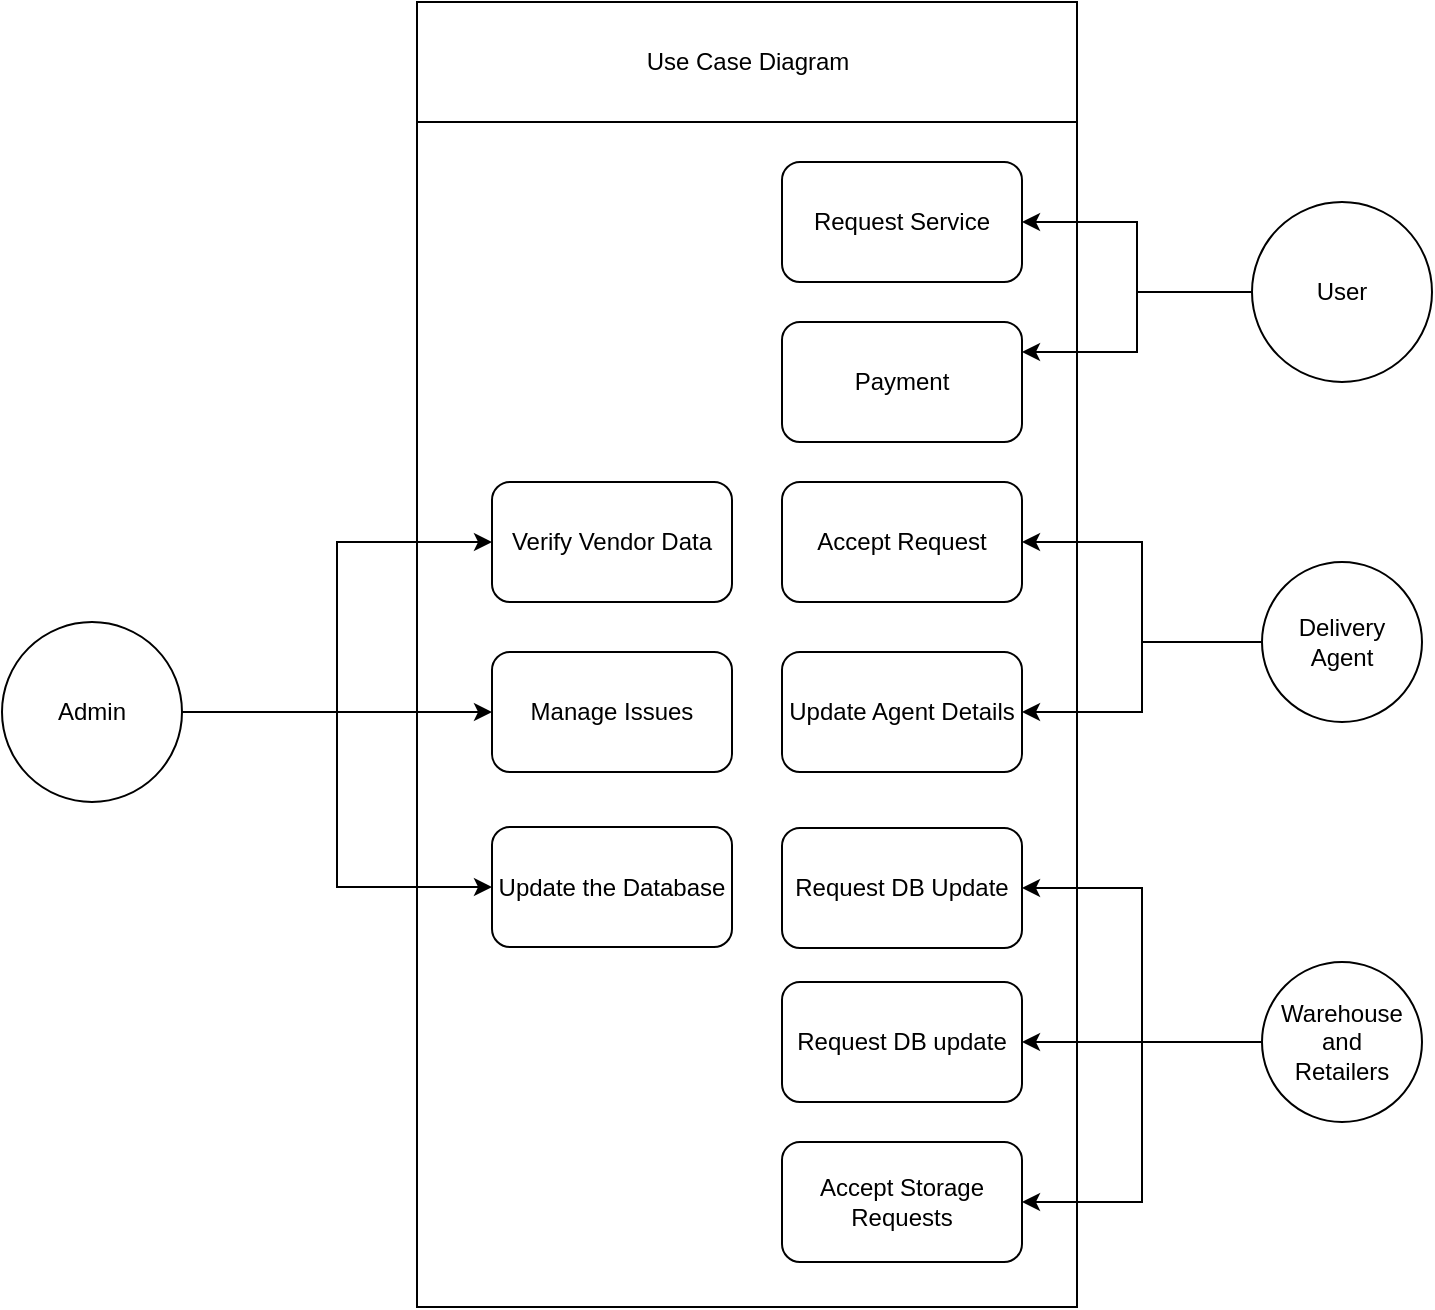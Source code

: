 <mxfile version="28.2.0">
  <diagram name="Page-1" id="gZvxfI6NJ-wxfVblhHgJ">
    <mxGraphModel dx="2568" dy="1569" grid="1" gridSize="10" guides="1" tooltips="1" connect="1" arrows="1" fold="1" page="1" pageScale="1" pageWidth="850" pageHeight="1100" math="0" shadow="0">
      <root>
        <mxCell id="0" />
        <mxCell id="1" parent="0" />
        <mxCell id="fXK-mJlPSGAww4A-CZYI-4" value="" style="rounded=0;whiteSpace=wrap;html=1;rotation=-90;" vertex="1" parent="1">
          <mxGeometry x="-1565" y="-850" width="595" height="330" as="geometry" />
        </mxCell>
        <mxCell id="fXK-mJlPSGAww4A-CZYI-22" style="edgeStyle=orthogonalEdgeStyle;rounded=0;orthogonalLoop=1;jettySize=auto;html=1;exitX=1;exitY=0.5;exitDx=0;exitDy=0;" edge="1" parent="1" source="fXK-mJlPSGAww4A-CZYI-5" target="fXK-mJlPSGAww4A-CZYI-17">
          <mxGeometry relative="1" as="geometry" />
        </mxCell>
        <mxCell id="fXK-mJlPSGAww4A-CZYI-23" style="edgeStyle=orthogonalEdgeStyle;rounded=0;orthogonalLoop=1;jettySize=auto;html=1;exitX=1;exitY=0.5;exitDx=0;exitDy=0;entryX=0;entryY=0.5;entryDx=0;entryDy=0;" edge="1" parent="1" source="fXK-mJlPSGAww4A-CZYI-5" target="fXK-mJlPSGAww4A-CZYI-20">
          <mxGeometry relative="1" as="geometry" />
        </mxCell>
        <mxCell id="fXK-mJlPSGAww4A-CZYI-24" style="edgeStyle=orthogonalEdgeStyle;rounded=0;orthogonalLoop=1;jettySize=auto;html=1;exitX=1;exitY=0.5;exitDx=0;exitDy=0;entryX=0;entryY=0.5;entryDx=0;entryDy=0;" edge="1" parent="1" source="fXK-mJlPSGAww4A-CZYI-5" target="fXK-mJlPSGAww4A-CZYI-12">
          <mxGeometry relative="1" as="geometry" />
        </mxCell>
        <mxCell id="fXK-mJlPSGAww4A-CZYI-5" value="&lt;div&gt;Admin&lt;/div&gt;" style="ellipse;whiteSpace=wrap;html=1;aspect=fixed;" vertex="1" parent="1">
          <mxGeometry x="-1640" y="-730" width="90" height="90" as="geometry" />
        </mxCell>
        <mxCell id="fXK-mJlPSGAww4A-CZYI-12" value="&lt;div&gt;Verify Vendor Data&lt;/div&gt;" style="rounded=1;whiteSpace=wrap;html=1;" vertex="1" parent="1">
          <mxGeometry x="-1395" y="-800" width="120" height="60" as="geometry" />
        </mxCell>
        <mxCell id="fXK-mJlPSGAww4A-CZYI-17" value="&lt;div&gt;Manage Issues&lt;/div&gt;" style="rounded=1;whiteSpace=wrap;html=1;" vertex="1" parent="1">
          <mxGeometry x="-1395" y="-715" width="120" height="60" as="geometry" />
        </mxCell>
        <mxCell id="fXK-mJlPSGAww4A-CZYI-20" value="&lt;div&gt;Update the Database&lt;/div&gt;" style="rounded=1;whiteSpace=wrap;html=1;" vertex="1" parent="1">
          <mxGeometry x="-1395" y="-627.5" width="120" height="60" as="geometry" />
        </mxCell>
        <mxCell id="fXK-mJlPSGAww4A-CZYI-28" value="&lt;div&gt;Request Service&lt;/div&gt;" style="rounded=1;whiteSpace=wrap;html=1;" vertex="1" parent="1">
          <mxGeometry x="-1250" y="-960" width="120" height="60" as="geometry" />
        </mxCell>
        <mxCell id="fXK-mJlPSGAww4A-CZYI-29" value="Payment" style="rounded=1;whiteSpace=wrap;html=1;" vertex="1" parent="1">
          <mxGeometry x="-1250" y="-880" width="120" height="60" as="geometry" />
        </mxCell>
        <mxCell id="fXK-mJlPSGAww4A-CZYI-30" value="&lt;div&gt;Update Agent Details&lt;/div&gt;" style="rounded=1;whiteSpace=wrap;html=1;" vertex="1" parent="1">
          <mxGeometry x="-1250" y="-715" width="120" height="60" as="geometry" />
        </mxCell>
        <mxCell id="fXK-mJlPSGAww4A-CZYI-31" value="&lt;div&gt;Accept Request&lt;/div&gt;" style="rounded=1;whiteSpace=wrap;html=1;" vertex="1" parent="1">
          <mxGeometry x="-1250" y="-800" width="120" height="60" as="geometry" />
        </mxCell>
        <mxCell id="fXK-mJlPSGAww4A-CZYI-32" value="Request DB Update" style="rounded=1;whiteSpace=wrap;html=1;" vertex="1" parent="1">
          <mxGeometry x="-1250" y="-627" width="120" height="60" as="geometry" />
        </mxCell>
        <mxCell id="fXK-mJlPSGAww4A-CZYI-33" value="Request DB update" style="rounded=1;whiteSpace=wrap;html=1;" vertex="1" parent="1">
          <mxGeometry x="-1250" y="-550" width="120" height="60" as="geometry" />
        </mxCell>
        <mxCell id="fXK-mJlPSGAww4A-CZYI-34" value="Accept Storage Requests" style="rounded=1;whiteSpace=wrap;html=1;" vertex="1" parent="1">
          <mxGeometry x="-1250" y="-470" width="120" height="60" as="geometry" />
        </mxCell>
        <mxCell id="fXK-mJlPSGAww4A-CZYI-37" style="edgeStyle=orthogonalEdgeStyle;rounded=0;orthogonalLoop=1;jettySize=auto;html=1;exitX=0;exitY=0.5;exitDx=0;exitDy=0;" edge="1" parent="1" source="fXK-mJlPSGAww4A-CZYI-36" target="fXK-mJlPSGAww4A-CZYI-28">
          <mxGeometry relative="1" as="geometry" />
        </mxCell>
        <mxCell id="fXK-mJlPSGAww4A-CZYI-38" style="edgeStyle=orthogonalEdgeStyle;rounded=0;orthogonalLoop=1;jettySize=auto;html=1;exitX=0;exitY=0.5;exitDx=0;exitDy=0;entryX=1;entryY=0.25;entryDx=0;entryDy=0;" edge="1" parent="1" source="fXK-mJlPSGAww4A-CZYI-36" target="fXK-mJlPSGAww4A-CZYI-29">
          <mxGeometry relative="1" as="geometry" />
        </mxCell>
        <mxCell id="fXK-mJlPSGAww4A-CZYI-36" value="User" style="ellipse;whiteSpace=wrap;html=1;aspect=fixed;" vertex="1" parent="1">
          <mxGeometry x="-1015" y="-940" width="90" height="90" as="geometry" />
        </mxCell>
        <mxCell id="fXK-mJlPSGAww4A-CZYI-40" style="edgeStyle=orthogonalEdgeStyle;rounded=0;orthogonalLoop=1;jettySize=auto;html=1;exitX=0;exitY=0.5;exitDx=0;exitDy=0;entryX=1;entryY=0.5;entryDx=0;entryDy=0;" edge="1" parent="1" source="fXK-mJlPSGAww4A-CZYI-39" target="fXK-mJlPSGAww4A-CZYI-31">
          <mxGeometry relative="1" as="geometry" />
        </mxCell>
        <mxCell id="fXK-mJlPSGAww4A-CZYI-41" style="edgeStyle=orthogonalEdgeStyle;rounded=0;orthogonalLoop=1;jettySize=auto;html=1;exitX=0;exitY=0.5;exitDx=0;exitDy=0;entryX=1;entryY=0.5;entryDx=0;entryDy=0;" edge="1" parent="1" source="fXK-mJlPSGAww4A-CZYI-39" target="fXK-mJlPSGAww4A-CZYI-30">
          <mxGeometry relative="1" as="geometry" />
        </mxCell>
        <mxCell id="fXK-mJlPSGAww4A-CZYI-39" value="&lt;div&gt;Delivery&lt;/div&gt;&lt;div&gt;Agent&lt;/div&gt;" style="ellipse;whiteSpace=wrap;html=1;aspect=fixed;" vertex="1" parent="1">
          <mxGeometry x="-1010" y="-760" width="80" height="80" as="geometry" />
        </mxCell>
        <mxCell id="fXK-mJlPSGAww4A-CZYI-49" style="edgeStyle=orthogonalEdgeStyle;rounded=0;orthogonalLoop=1;jettySize=auto;html=1;exitX=0;exitY=0.5;exitDx=0;exitDy=0;entryX=1;entryY=0.5;entryDx=0;entryDy=0;" edge="1" parent="1" source="fXK-mJlPSGAww4A-CZYI-43" target="fXK-mJlPSGAww4A-CZYI-33">
          <mxGeometry relative="1" as="geometry" />
        </mxCell>
        <mxCell id="fXK-mJlPSGAww4A-CZYI-50" style="edgeStyle=orthogonalEdgeStyle;rounded=0;orthogonalLoop=1;jettySize=auto;html=1;exitX=0;exitY=0.5;exitDx=0;exitDy=0;entryX=1;entryY=0.5;entryDx=0;entryDy=0;" edge="1" parent="1" source="fXK-mJlPSGAww4A-CZYI-43" target="fXK-mJlPSGAww4A-CZYI-32">
          <mxGeometry relative="1" as="geometry" />
        </mxCell>
        <mxCell id="fXK-mJlPSGAww4A-CZYI-51" style="edgeStyle=orthogonalEdgeStyle;rounded=0;orthogonalLoop=1;jettySize=auto;html=1;exitX=0;exitY=0.5;exitDx=0;exitDy=0;entryX=1;entryY=0.5;entryDx=0;entryDy=0;" edge="1" parent="1" source="fXK-mJlPSGAww4A-CZYI-43" target="fXK-mJlPSGAww4A-CZYI-34">
          <mxGeometry relative="1" as="geometry" />
        </mxCell>
        <mxCell id="fXK-mJlPSGAww4A-CZYI-43" value="&lt;div&gt;Warehouse&lt;/div&gt;&lt;div&gt;and&lt;/div&gt;&lt;div&gt;Retailers&lt;/div&gt;" style="ellipse;whiteSpace=wrap;html=1;aspect=fixed;" vertex="1" parent="1">
          <mxGeometry x="-1010" y="-560" width="80" height="80" as="geometry" />
        </mxCell>
        <mxCell id="fXK-mJlPSGAww4A-CZYI-54" value="Use Case Diagram" style="rounded=0;whiteSpace=wrap;html=1;" vertex="1" parent="1">
          <mxGeometry x="-1432.5" y="-1040" width="330" height="60" as="geometry" />
        </mxCell>
      </root>
    </mxGraphModel>
  </diagram>
</mxfile>

